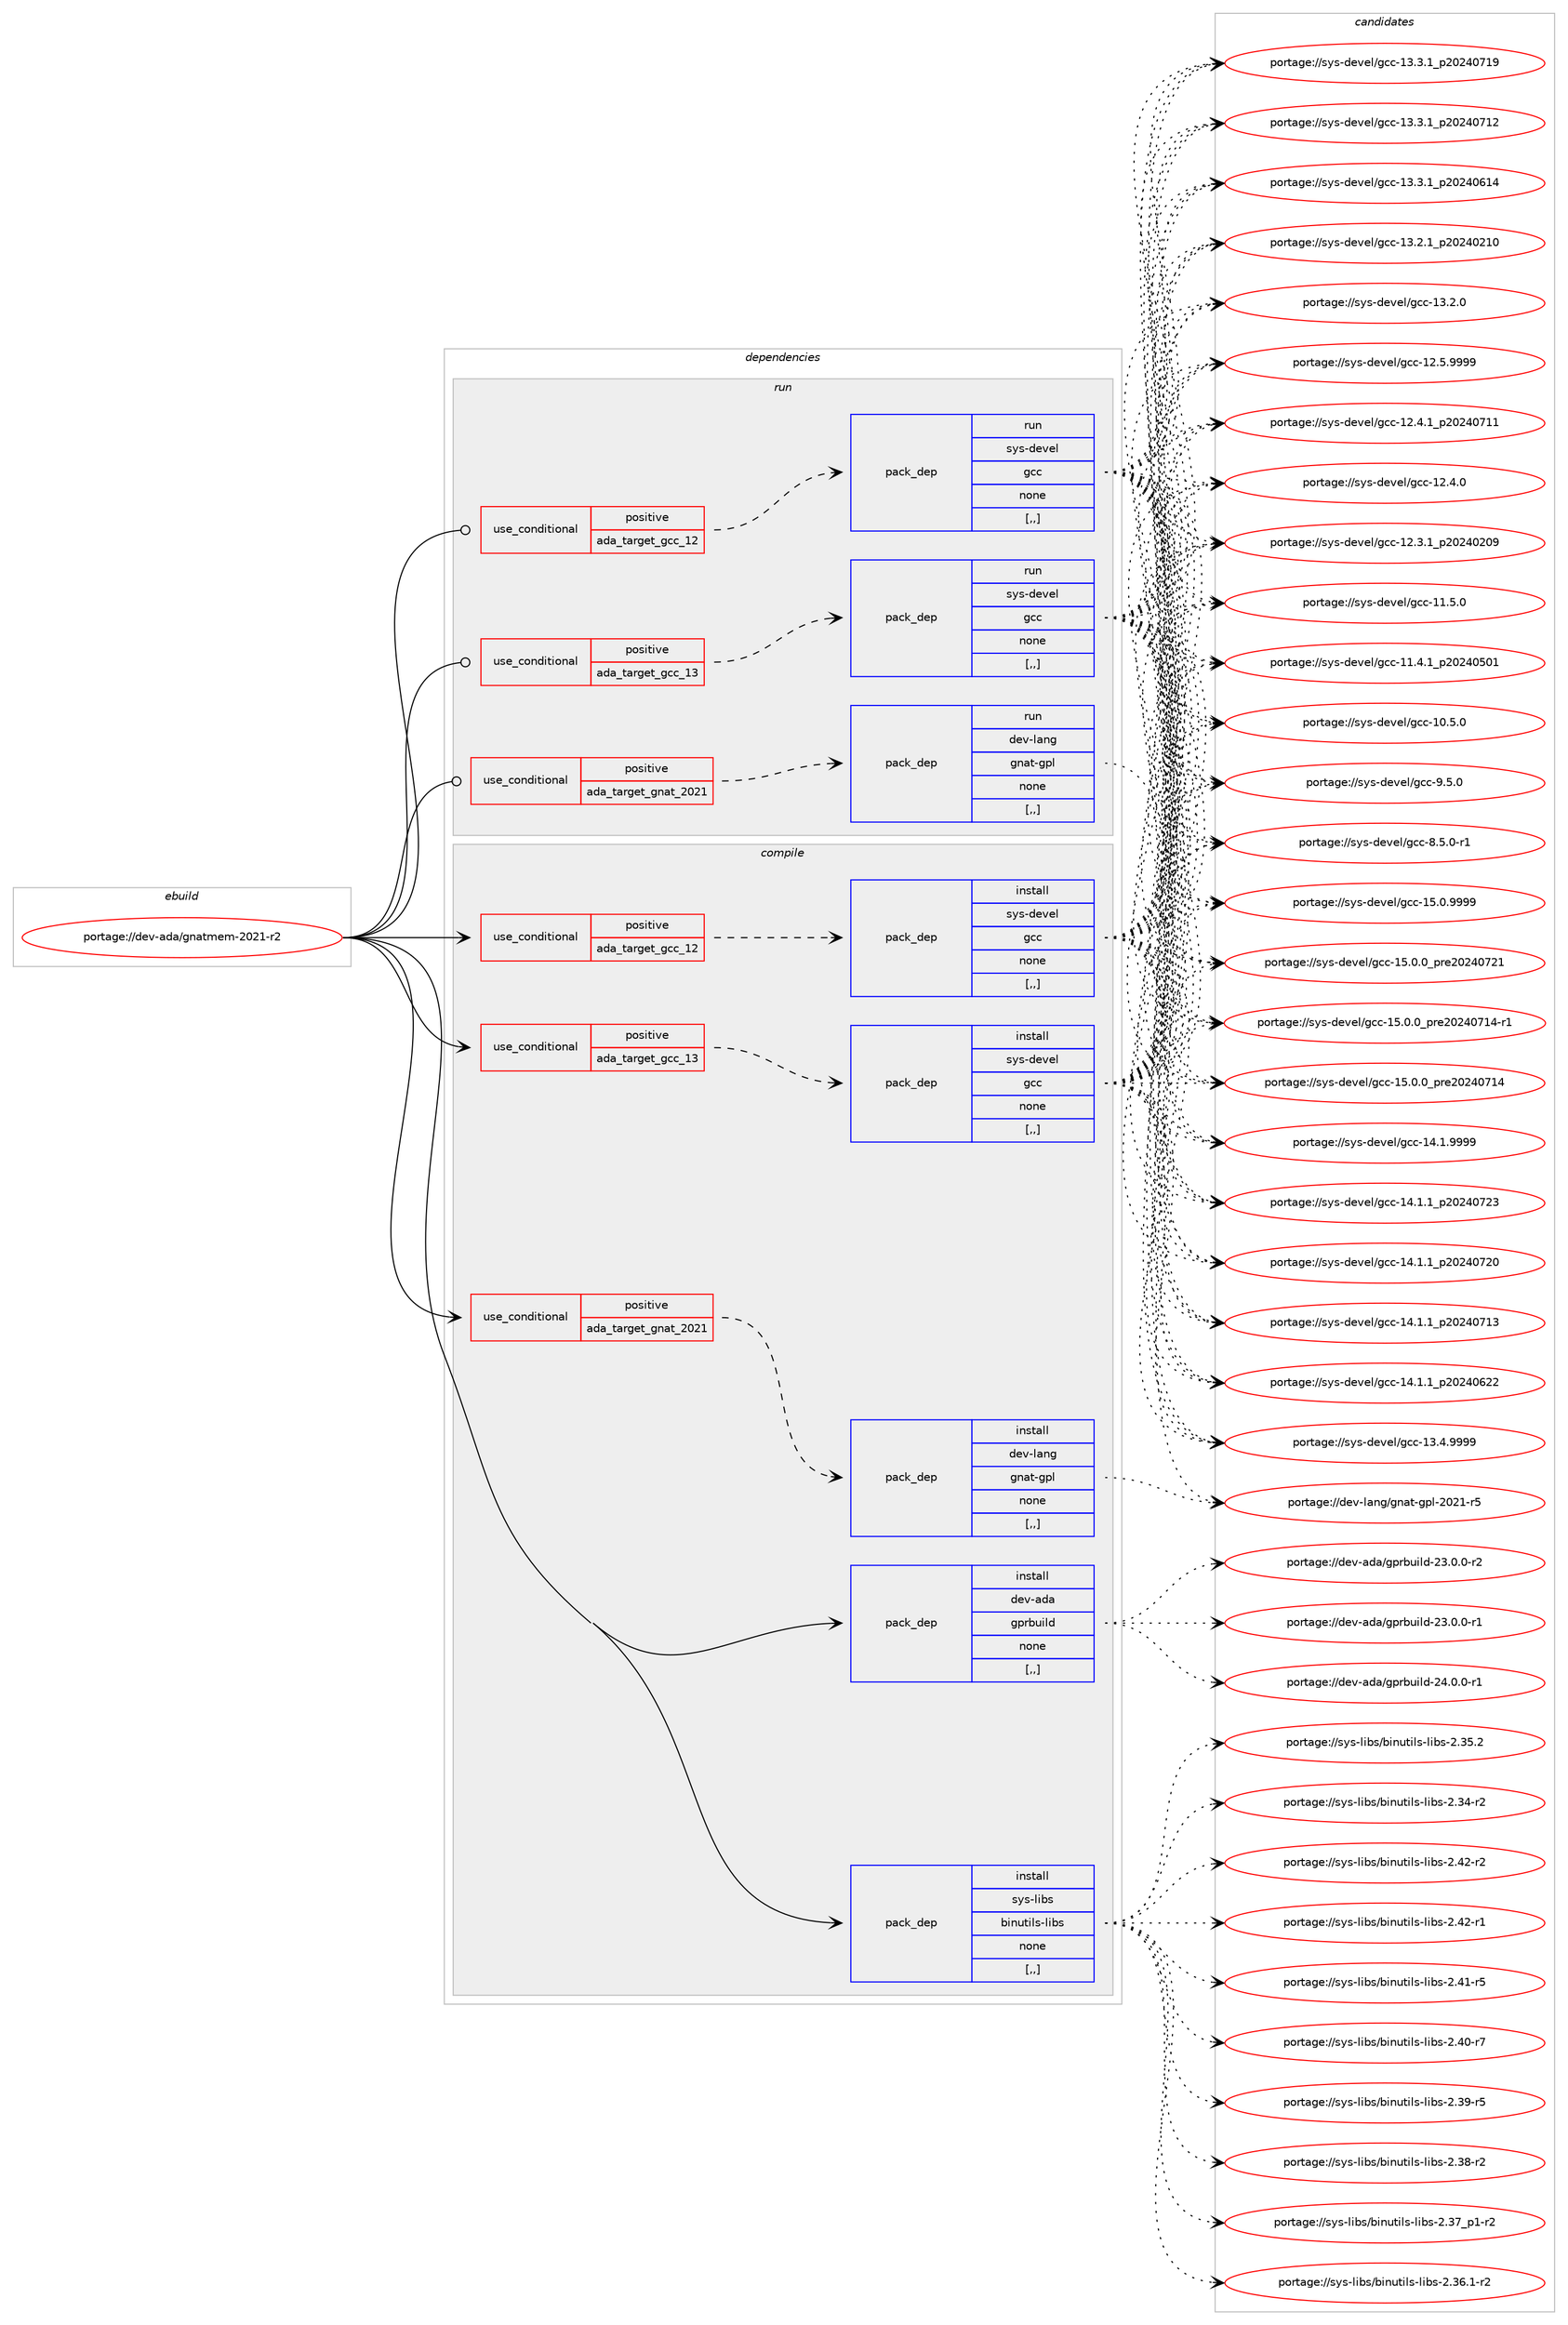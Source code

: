 digraph prolog {

# *************
# Graph options
# *************

newrank=true;
concentrate=true;
compound=true;
graph [rankdir=LR,fontname=Helvetica,fontsize=10,ranksep=1.5];#, ranksep=2.5, nodesep=0.2];
edge  [arrowhead=vee];
node  [fontname=Helvetica,fontsize=10];

# **********
# The ebuild
# **********

subgraph cluster_leftcol {
color=gray;
label=<<i>ebuild</i>>;
id [label="portage://dev-ada/gnatmem-2021-r2", color=red, width=4, href="../dev-ada/gnatmem-2021-r2.svg"];
}

# ****************
# The dependencies
# ****************

subgraph cluster_midcol {
color=gray;
label=<<i>dependencies</i>>;
subgraph cluster_compile {
fillcolor="#eeeeee";
style=filled;
label=<<i>compile</i>>;
subgraph cond16651 {
dependency64276 [label=<<TABLE BORDER="0" CELLBORDER="1" CELLSPACING="0" CELLPADDING="4"><TR><TD ROWSPAN="3" CELLPADDING="10">use_conditional</TD></TR><TR><TD>positive</TD></TR><TR><TD>ada_target_gcc_12</TD></TR></TABLE>>, shape=none, color=red];
subgraph pack46702 {
dependency64277 [label=<<TABLE BORDER="0" CELLBORDER="1" CELLSPACING="0" CELLPADDING="4" WIDTH="220"><TR><TD ROWSPAN="6" CELLPADDING="30">pack_dep</TD></TR><TR><TD WIDTH="110">install</TD></TR><TR><TD>sys-devel</TD></TR><TR><TD>gcc</TD></TR><TR><TD>none</TD></TR><TR><TD>[,,]</TD></TR></TABLE>>, shape=none, color=blue];
}
dependency64276:e -> dependency64277:w [weight=20,style="dashed",arrowhead="vee"];
}
id:e -> dependency64276:w [weight=20,style="solid",arrowhead="vee"];
subgraph cond16652 {
dependency64278 [label=<<TABLE BORDER="0" CELLBORDER="1" CELLSPACING="0" CELLPADDING="4"><TR><TD ROWSPAN="3" CELLPADDING="10">use_conditional</TD></TR><TR><TD>positive</TD></TR><TR><TD>ada_target_gcc_13</TD></TR></TABLE>>, shape=none, color=red];
subgraph pack46703 {
dependency64279 [label=<<TABLE BORDER="0" CELLBORDER="1" CELLSPACING="0" CELLPADDING="4" WIDTH="220"><TR><TD ROWSPAN="6" CELLPADDING="30">pack_dep</TD></TR><TR><TD WIDTH="110">install</TD></TR><TR><TD>sys-devel</TD></TR><TR><TD>gcc</TD></TR><TR><TD>none</TD></TR><TR><TD>[,,]</TD></TR></TABLE>>, shape=none, color=blue];
}
dependency64278:e -> dependency64279:w [weight=20,style="dashed",arrowhead="vee"];
}
id:e -> dependency64278:w [weight=20,style="solid",arrowhead="vee"];
subgraph cond16653 {
dependency64280 [label=<<TABLE BORDER="0" CELLBORDER="1" CELLSPACING="0" CELLPADDING="4"><TR><TD ROWSPAN="3" CELLPADDING="10">use_conditional</TD></TR><TR><TD>positive</TD></TR><TR><TD>ada_target_gnat_2021</TD></TR></TABLE>>, shape=none, color=red];
subgraph pack46704 {
dependency64281 [label=<<TABLE BORDER="0" CELLBORDER="1" CELLSPACING="0" CELLPADDING="4" WIDTH="220"><TR><TD ROWSPAN="6" CELLPADDING="30">pack_dep</TD></TR><TR><TD WIDTH="110">install</TD></TR><TR><TD>dev-lang</TD></TR><TR><TD>gnat-gpl</TD></TR><TR><TD>none</TD></TR><TR><TD>[,,]</TD></TR></TABLE>>, shape=none, color=blue];
}
dependency64280:e -> dependency64281:w [weight=20,style="dashed",arrowhead="vee"];
}
id:e -> dependency64280:w [weight=20,style="solid",arrowhead="vee"];
subgraph pack46705 {
dependency64282 [label=<<TABLE BORDER="0" CELLBORDER="1" CELLSPACING="0" CELLPADDING="4" WIDTH="220"><TR><TD ROWSPAN="6" CELLPADDING="30">pack_dep</TD></TR><TR><TD WIDTH="110">install</TD></TR><TR><TD>dev-ada</TD></TR><TR><TD>gprbuild</TD></TR><TR><TD>none</TD></TR><TR><TD>[,,]</TD></TR></TABLE>>, shape=none, color=blue];
}
id:e -> dependency64282:w [weight=20,style="solid",arrowhead="vee"];
subgraph pack46706 {
dependency64283 [label=<<TABLE BORDER="0" CELLBORDER="1" CELLSPACING="0" CELLPADDING="4" WIDTH="220"><TR><TD ROWSPAN="6" CELLPADDING="30">pack_dep</TD></TR><TR><TD WIDTH="110">install</TD></TR><TR><TD>sys-libs</TD></TR><TR><TD>binutils-libs</TD></TR><TR><TD>none</TD></TR><TR><TD>[,,]</TD></TR></TABLE>>, shape=none, color=blue];
}
id:e -> dependency64283:w [weight=20,style="solid",arrowhead="vee"];
}
subgraph cluster_compileandrun {
fillcolor="#eeeeee";
style=filled;
label=<<i>compile and run</i>>;
}
subgraph cluster_run {
fillcolor="#eeeeee";
style=filled;
label=<<i>run</i>>;
subgraph cond16654 {
dependency64284 [label=<<TABLE BORDER="0" CELLBORDER="1" CELLSPACING="0" CELLPADDING="4"><TR><TD ROWSPAN="3" CELLPADDING="10">use_conditional</TD></TR><TR><TD>positive</TD></TR><TR><TD>ada_target_gcc_12</TD></TR></TABLE>>, shape=none, color=red];
subgraph pack46707 {
dependency64285 [label=<<TABLE BORDER="0" CELLBORDER="1" CELLSPACING="0" CELLPADDING="4" WIDTH="220"><TR><TD ROWSPAN="6" CELLPADDING="30">pack_dep</TD></TR><TR><TD WIDTH="110">run</TD></TR><TR><TD>sys-devel</TD></TR><TR><TD>gcc</TD></TR><TR><TD>none</TD></TR><TR><TD>[,,]</TD></TR></TABLE>>, shape=none, color=blue];
}
dependency64284:e -> dependency64285:w [weight=20,style="dashed",arrowhead="vee"];
}
id:e -> dependency64284:w [weight=20,style="solid",arrowhead="odot"];
subgraph cond16655 {
dependency64286 [label=<<TABLE BORDER="0" CELLBORDER="1" CELLSPACING="0" CELLPADDING="4"><TR><TD ROWSPAN="3" CELLPADDING="10">use_conditional</TD></TR><TR><TD>positive</TD></TR><TR><TD>ada_target_gcc_13</TD></TR></TABLE>>, shape=none, color=red];
subgraph pack46708 {
dependency64287 [label=<<TABLE BORDER="0" CELLBORDER="1" CELLSPACING="0" CELLPADDING="4" WIDTH="220"><TR><TD ROWSPAN="6" CELLPADDING="30">pack_dep</TD></TR><TR><TD WIDTH="110">run</TD></TR><TR><TD>sys-devel</TD></TR><TR><TD>gcc</TD></TR><TR><TD>none</TD></TR><TR><TD>[,,]</TD></TR></TABLE>>, shape=none, color=blue];
}
dependency64286:e -> dependency64287:w [weight=20,style="dashed",arrowhead="vee"];
}
id:e -> dependency64286:w [weight=20,style="solid",arrowhead="odot"];
subgraph cond16656 {
dependency64288 [label=<<TABLE BORDER="0" CELLBORDER="1" CELLSPACING="0" CELLPADDING="4"><TR><TD ROWSPAN="3" CELLPADDING="10">use_conditional</TD></TR><TR><TD>positive</TD></TR><TR><TD>ada_target_gnat_2021</TD></TR></TABLE>>, shape=none, color=red];
subgraph pack46709 {
dependency64289 [label=<<TABLE BORDER="0" CELLBORDER="1" CELLSPACING="0" CELLPADDING="4" WIDTH="220"><TR><TD ROWSPAN="6" CELLPADDING="30">pack_dep</TD></TR><TR><TD WIDTH="110">run</TD></TR><TR><TD>dev-lang</TD></TR><TR><TD>gnat-gpl</TD></TR><TR><TD>none</TD></TR><TR><TD>[,,]</TD></TR></TABLE>>, shape=none, color=blue];
}
dependency64288:e -> dependency64289:w [weight=20,style="dashed",arrowhead="vee"];
}
id:e -> dependency64288:w [weight=20,style="solid",arrowhead="odot"];
}
}

# **************
# The candidates
# **************

subgraph cluster_choices {
rank=same;
color=gray;
label=<<i>candidates</i>>;

subgraph choice46702 {
color=black;
nodesep=1;
choice1151211154510010111810110847103999945495346484657575757 [label="portage://sys-devel/gcc-15.0.9999", color=red, width=4,href="../sys-devel/gcc-15.0.9999.svg"];
choice1151211154510010111810110847103999945495346484648951121141015048505248555049 [label="portage://sys-devel/gcc-15.0.0_pre20240721", color=red, width=4,href="../sys-devel/gcc-15.0.0_pre20240721.svg"];
choice11512111545100101118101108471039999454953464846489511211410150485052485549524511449 [label="portage://sys-devel/gcc-15.0.0_pre20240714-r1", color=red, width=4,href="../sys-devel/gcc-15.0.0_pre20240714-r1.svg"];
choice1151211154510010111810110847103999945495346484648951121141015048505248554952 [label="portage://sys-devel/gcc-15.0.0_pre20240714", color=red, width=4,href="../sys-devel/gcc-15.0.0_pre20240714.svg"];
choice1151211154510010111810110847103999945495246494657575757 [label="portage://sys-devel/gcc-14.1.9999", color=red, width=4,href="../sys-devel/gcc-14.1.9999.svg"];
choice1151211154510010111810110847103999945495246494649951125048505248555051 [label="portage://sys-devel/gcc-14.1.1_p20240723", color=red, width=4,href="../sys-devel/gcc-14.1.1_p20240723.svg"];
choice1151211154510010111810110847103999945495246494649951125048505248555048 [label="portage://sys-devel/gcc-14.1.1_p20240720", color=red, width=4,href="../sys-devel/gcc-14.1.1_p20240720.svg"];
choice1151211154510010111810110847103999945495246494649951125048505248554951 [label="portage://sys-devel/gcc-14.1.1_p20240713", color=red, width=4,href="../sys-devel/gcc-14.1.1_p20240713.svg"];
choice1151211154510010111810110847103999945495246494649951125048505248545050 [label="portage://sys-devel/gcc-14.1.1_p20240622", color=red, width=4,href="../sys-devel/gcc-14.1.1_p20240622.svg"];
choice1151211154510010111810110847103999945495146524657575757 [label="portage://sys-devel/gcc-13.4.9999", color=red, width=4,href="../sys-devel/gcc-13.4.9999.svg"];
choice1151211154510010111810110847103999945495146514649951125048505248554957 [label="portage://sys-devel/gcc-13.3.1_p20240719", color=red, width=4,href="../sys-devel/gcc-13.3.1_p20240719.svg"];
choice1151211154510010111810110847103999945495146514649951125048505248554950 [label="portage://sys-devel/gcc-13.3.1_p20240712", color=red, width=4,href="../sys-devel/gcc-13.3.1_p20240712.svg"];
choice1151211154510010111810110847103999945495146514649951125048505248544952 [label="portage://sys-devel/gcc-13.3.1_p20240614", color=red, width=4,href="../sys-devel/gcc-13.3.1_p20240614.svg"];
choice1151211154510010111810110847103999945495146504649951125048505248504948 [label="portage://sys-devel/gcc-13.2.1_p20240210", color=red, width=4,href="../sys-devel/gcc-13.2.1_p20240210.svg"];
choice1151211154510010111810110847103999945495146504648 [label="portage://sys-devel/gcc-13.2.0", color=red, width=4,href="../sys-devel/gcc-13.2.0.svg"];
choice1151211154510010111810110847103999945495046534657575757 [label="portage://sys-devel/gcc-12.5.9999", color=red, width=4,href="../sys-devel/gcc-12.5.9999.svg"];
choice1151211154510010111810110847103999945495046524649951125048505248554949 [label="portage://sys-devel/gcc-12.4.1_p20240711", color=red, width=4,href="../sys-devel/gcc-12.4.1_p20240711.svg"];
choice1151211154510010111810110847103999945495046524648 [label="portage://sys-devel/gcc-12.4.0", color=red, width=4,href="../sys-devel/gcc-12.4.0.svg"];
choice1151211154510010111810110847103999945495046514649951125048505248504857 [label="portage://sys-devel/gcc-12.3.1_p20240209", color=red, width=4,href="../sys-devel/gcc-12.3.1_p20240209.svg"];
choice1151211154510010111810110847103999945494946534648 [label="portage://sys-devel/gcc-11.5.0", color=red, width=4,href="../sys-devel/gcc-11.5.0.svg"];
choice1151211154510010111810110847103999945494946524649951125048505248534849 [label="portage://sys-devel/gcc-11.4.1_p20240501", color=red, width=4,href="../sys-devel/gcc-11.4.1_p20240501.svg"];
choice1151211154510010111810110847103999945494846534648 [label="portage://sys-devel/gcc-10.5.0", color=red, width=4,href="../sys-devel/gcc-10.5.0.svg"];
choice11512111545100101118101108471039999455746534648 [label="portage://sys-devel/gcc-9.5.0", color=red, width=4,href="../sys-devel/gcc-9.5.0.svg"];
choice115121115451001011181011084710399994556465346484511449 [label="portage://sys-devel/gcc-8.5.0-r1", color=red, width=4,href="../sys-devel/gcc-8.5.0-r1.svg"];
dependency64277:e -> choice1151211154510010111810110847103999945495346484657575757:w [style=dotted,weight="100"];
dependency64277:e -> choice1151211154510010111810110847103999945495346484648951121141015048505248555049:w [style=dotted,weight="100"];
dependency64277:e -> choice11512111545100101118101108471039999454953464846489511211410150485052485549524511449:w [style=dotted,weight="100"];
dependency64277:e -> choice1151211154510010111810110847103999945495346484648951121141015048505248554952:w [style=dotted,weight="100"];
dependency64277:e -> choice1151211154510010111810110847103999945495246494657575757:w [style=dotted,weight="100"];
dependency64277:e -> choice1151211154510010111810110847103999945495246494649951125048505248555051:w [style=dotted,weight="100"];
dependency64277:e -> choice1151211154510010111810110847103999945495246494649951125048505248555048:w [style=dotted,weight="100"];
dependency64277:e -> choice1151211154510010111810110847103999945495246494649951125048505248554951:w [style=dotted,weight="100"];
dependency64277:e -> choice1151211154510010111810110847103999945495246494649951125048505248545050:w [style=dotted,weight="100"];
dependency64277:e -> choice1151211154510010111810110847103999945495146524657575757:w [style=dotted,weight="100"];
dependency64277:e -> choice1151211154510010111810110847103999945495146514649951125048505248554957:w [style=dotted,weight="100"];
dependency64277:e -> choice1151211154510010111810110847103999945495146514649951125048505248554950:w [style=dotted,weight="100"];
dependency64277:e -> choice1151211154510010111810110847103999945495146514649951125048505248544952:w [style=dotted,weight="100"];
dependency64277:e -> choice1151211154510010111810110847103999945495146504649951125048505248504948:w [style=dotted,weight="100"];
dependency64277:e -> choice1151211154510010111810110847103999945495146504648:w [style=dotted,weight="100"];
dependency64277:e -> choice1151211154510010111810110847103999945495046534657575757:w [style=dotted,weight="100"];
dependency64277:e -> choice1151211154510010111810110847103999945495046524649951125048505248554949:w [style=dotted,weight="100"];
dependency64277:e -> choice1151211154510010111810110847103999945495046524648:w [style=dotted,weight="100"];
dependency64277:e -> choice1151211154510010111810110847103999945495046514649951125048505248504857:w [style=dotted,weight="100"];
dependency64277:e -> choice1151211154510010111810110847103999945494946534648:w [style=dotted,weight="100"];
dependency64277:e -> choice1151211154510010111810110847103999945494946524649951125048505248534849:w [style=dotted,weight="100"];
dependency64277:e -> choice1151211154510010111810110847103999945494846534648:w [style=dotted,weight="100"];
dependency64277:e -> choice11512111545100101118101108471039999455746534648:w [style=dotted,weight="100"];
dependency64277:e -> choice115121115451001011181011084710399994556465346484511449:w [style=dotted,weight="100"];
}
subgraph choice46703 {
color=black;
nodesep=1;
choice1151211154510010111810110847103999945495346484657575757 [label="portage://sys-devel/gcc-15.0.9999", color=red, width=4,href="../sys-devel/gcc-15.0.9999.svg"];
choice1151211154510010111810110847103999945495346484648951121141015048505248555049 [label="portage://sys-devel/gcc-15.0.0_pre20240721", color=red, width=4,href="../sys-devel/gcc-15.0.0_pre20240721.svg"];
choice11512111545100101118101108471039999454953464846489511211410150485052485549524511449 [label="portage://sys-devel/gcc-15.0.0_pre20240714-r1", color=red, width=4,href="../sys-devel/gcc-15.0.0_pre20240714-r1.svg"];
choice1151211154510010111810110847103999945495346484648951121141015048505248554952 [label="portage://sys-devel/gcc-15.0.0_pre20240714", color=red, width=4,href="../sys-devel/gcc-15.0.0_pre20240714.svg"];
choice1151211154510010111810110847103999945495246494657575757 [label="portage://sys-devel/gcc-14.1.9999", color=red, width=4,href="../sys-devel/gcc-14.1.9999.svg"];
choice1151211154510010111810110847103999945495246494649951125048505248555051 [label="portage://sys-devel/gcc-14.1.1_p20240723", color=red, width=4,href="../sys-devel/gcc-14.1.1_p20240723.svg"];
choice1151211154510010111810110847103999945495246494649951125048505248555048 [label="portage://sys-devel/gcc-14.1.1_p20240720", color=red, width=4,href="../sys-devel/gcc-14.1.1_p20240720.svg"];
choice1151211154510010111810110847103999945495246494649951125048505248554951 [label="portage://sys-devel/gcc-14.1.1_p20240713", color=red, width=4,href="../sys-devel/gcc-14.1.1_p20240713.svg"];
choice1151211154510010111810110847103999945495246494649951125048505248545050 [label="portage://sys-devel/gcc-14.1.1_p20240622", color=red, width=4,href="../sys-devel/gcc-14.1.1_p20240622.svg"];
choice1151211154510010111810110847103999945495146524657575757 [label="portage://sys-devel/gcc-13.4.9999", color=red, width=4,href="../sys-devel/gcc-13.4.9999.svg"];
choice1151211154510010111810110847103999945495146514649951125048505248554957 [label="portage://sys-devel/gcc-13.3.1_p20240719", color=red, width=4,href="../sys-devel/gcc-13.3.1_p20240719.svg"];
choice1151211154510010111810110847103999945495146514649951125048505248554950 [label="portage://sys-devel/gcc-13.3.1_p20240712", color=red, width=4,href="../sys-devel/gcc-13.3.1_p20240712.svg"];
choice1151211154510010111810110847103999945495146514649951125048505248544952 [label="portage://sys-devel/gcc-13.3.1_p20240614", color=red, width=4,href="../sys-devel/gcc-13.3.1_p20240614.svg"];
choice1151211154510010111810110847103999945495146504649951125048505248504948 [label="portage://sys-devel/gcc-13.2.1_p20240210", color=red, width=4,href="../sys-devel/gcc-13.2.1_p20240210.svg"];
choice1151211154510010111810110847103999945495146504648 [label="portage://sys-devel/gcc-13.2.0", color=red, width=4,href="../sys-devel/gcc-13.2.0.svg"];
choice1151211154510010111810110847103999945495046534657575757 [label="portage://sys-devel/gcc-12.5.9999", color=red, width=4,href="../sys-devel/gcc-12.5.9999.svg"];
choice1151211154510010111810110847103999945495046524649951125048505248554949 [label="portage://sys-devel/gcc-12.4.1_p20240711", color=red, width=4,href="../sys-devel/gcc-12.4.1_p20240711.svg"];
choice1151211154510010111810110847103999945495046524648 [label="portage://sys-devel/gcc-12.4.0", color=red, width=4,href="../sys-devel/gcc-12.4.0.svg"];
choice1151211154510010111810110847103999945495046514649951125048505248504857 [label="portage://sys-devel/gcc-12.3.1_p20240209", color=red, width=4,href="../sys-devel/gcc-12.3.1_p20240209.svg"];
choice1151211154510010111810110847103999945494946534648 [label="portage://sys-devel/gcc-11.5.0", color=red, width=4,href="../sys-devel/gcc-11.5.0.svg"];
choice1151211154510010111810110847103999945494946524649951125048505248534849 [label="portage://sys-devel/gcc-11.4.1_p20240501", color=red, width=4,href="../sys-devel/gcc-11.4.1_p20240501.svg"];
choice1151211154510010111810110847103999945494846534648 [label="portage://sys-devel/gcc-10.5.0", color=red, width=4,href="../sys-devel/gcc-10.5.0.svg"];
choice11512111545100101118101108471039999455746534648 [label="portage://sys-devel/gcc-9.5.0", color=red, width=4,href="../sys-devel/gcc-9.5.0.svg"];
choice115121115451001011181011084710399994556465346484511449 [label="portage://sys-devel/gcc-8.5.0-r1", color=red, width=4,href="../sys-devel/gcc-8.5.0-r1.svg"];
dependency64279:e -> choice1151211154510010111810110847103999945495346484657575757:w [style=dotted,weight="100"];
dependency64279:e -> choice1151211154510010111810110847103999945495346484648951121141015048505248555049:w [style=dotted,weight="100"];
dependency64279:e -> choice11512111545100101118101108471039999454953464846489511211410150485052485549524511449:w [style=dotted,weight="100"];
dependency64279:e -> choice1151211154510010111810110847103999945495346484648951121141015048505248554952:w [style=dotted,weight="100"];
dependency64279:e -> choice1151211154510010111810110847103999945495246494657575757:w [style=dotted,weight="100"];
dependency64279:e -> choice1151211154510010111810110847103999945495246494649951125048505248555051:w [style=dotted,weight="100"];
dependency64279:e -> choice1151211154510010111810110847103999945495246494649951125048505248555048:w [style=dotted,weight="100"];
dependency64279:e -> choice1151211154510010111810110847103999945495246494649951125048505248554951:w [style=dotted,weight="100"];
dependency64279:e -> choice1151211154510010111810110847103999945495246494649951125048505248545050:w [style=dotted,weight="100"];
dependency64279:e -> choice1151211154510010111810110847103999945495146524657575757:w [style=dotted,weight="100"];
dependency64279:e -> choice1151211154510010111810110847103999945495146514649951125048505248554957:w [style=dotted,weight="100"];
dependency64279:e -> choice1151211154510010111810110847103999945495146514649951125048505248554950:w [style=dotted,weight="100"];
dependency64279:e -> choice1151211154510010111810110847103999945495146514649951125048505248544952:w [style=dotted,weight="100"];
dependency64279:e -> choice1151211154510010111810110847103999945495146504649951125048505248504948:w [style=dotted,weight="100"];
dependency64279:e -> choice1151211154510010111810110847103999945495146504648:w [style=dotted,weight="100"];
dependency64279:e -> choice1151211154510010111810110847103999945495046534657575757:w [style=dotted,weight="100"];
dependency64279:e -> choice1151211154510010111810110847103999945495046524649951125048505248554949:w [style=dotted,weight="100"];
dependency64279:e -> choice1151211154510010111810110847103999945495046524648:w [style=dotted,weight="100"];
dependency64279:e -> choice1151211154510010111810110847103999945495046514649951125048505248504857:w [style=dotted,weight="100"];
dependency64279:e -> choice1151211154510010111810110847103999945494946534648:w [style=dotted,weight="100"];
dependency64279:e -> choice1151211154510010111810110847103999945494946524649951125048505248534849:w [style=dotted,weight="100"];
dependency64279:e -> choice1151211154510010111810110847103999945494846534648:w [style=dotted,weight="100"];
dependency64279:e -> choice11512111545100101118101108471039999455746534648:w [style=dotted,weight="100"];
dependency64279:e -> choice115121115451001011181011084710399994556465346484511449:w [style=dotted,weight="100"];
}
subgraph choice46704 {
color=black;
nodesep=1;
choice100101118451089711010347103110971164510311210845504850494511453 [label="portage://dev-lang/gnat-gpl-2021-r5", color=red, width=4,href="../dev-lang/gnat-gpl-2021-r5.svg"];
dependency64281:e -> choice100101118451089711010347103110971164510311210845504850494511453:w [style=dotted,weight="100"];
}
subgraph choice46705 {
color=black;
nodesep=1;
choice1001011184597100974710311211498117105108100455052464846484511449 [label="portage://dev-ada/gprbuild-24.0.0-r1", color=red, width=4,href="../dev-ada/gprbuild-24.0.0-r1.svg"];
choice1001011184597100974710311211498117105108100455051464846484511450 [label="portage://dev-ada/gprbuild-23.0.0-r2", color=red, width=4,href="../dev-ada/gprbuild-23.0.0-r2.svg"];
choice1001011184597100974710311211498117105108100455051464846484511449 [label="portage://dev-ada/gprbuild-23.0.0-r1", color=red, width=4,href="../dev-ada/gprbuild-23.0.0-r1.svg"];
dependency64282:e -> choice1001011184597100974710311211498117105108100455052464846484511449:w [style=dotted,weight="100"];
dependency64282:e -> choice1001011184597100974710311211498117105108100455051464846484511450:w [style=dotted,weight="100"];
dependency64282:e -> choice1001011184597100974710311211498117105108100455051464846484511449:w [style=dotted,weight="100"];
}
subgraph choice46706 {
color=black;
nodesep=1;
choice11512111545108105981154798105110117116105108115451081059811545504652504511450 [label="portage://sys-libs/binutils-libs-2.42-r2", color=red, width=4,href="../sys-libs/binutils-libs-2.42-r2.svg"];
choice11512111545108105981154798105110117116105108115451081059811545504652504511449 [label="portage://sys-libs/binutils-libs-2.42-r1", color=red, width=4,href="../sys-libs/binutils-libs-2.42-r1.svg"];
choice11512111545108105981154798105110117116105108115451081059811545504652494511453 [label="portage://sys-libs/binutils-libs-2.41-r5", color=red, width=4,href="../sys-libs/binutils-libs-2.41-r5.svg"];
choice11512111545108105981154798105110117116105108115451081059811545504652484511455 [label="portage://sys-libs/binutils-libs-2.40-r7", color=red, width=4,href="../sys-libs/binutils-libs-2.40-r7.svg"];
choice11512111545108105981154798105110117116105108115451081059811545504651574511453 [label="portage://sys-libs/binutils-libs-2.39-r5", color=red, width=4,href="../sys-libs/binutils-libs-2.39-r5.svg"];
choice11512111545108105981154798105110117116105108115451081059811545504651564511450 [label="portage://sys-libs/binutils-libs-2.38-r2", color=red, width=4,href="../sys-libs/binutils-libs-2.38-r2.svg"];
choice115121115451081059811547981051101171161051081154510810598115455046515595112494511450 [label="portage://sys-libs/binutils-libs-2.37_p1-r2", color=red, width=4,href="../sys-libs/binutils-libs-2.37_p1-r2.svg"];
choice115121115451081059811547981051101171161051081154510810598115455046515446494511450 [label="portage://sys-libs/binutils-libs-2.36.1-r2", color=red, width=4,href="../sys-libs/binutils-libs-2.36.1-r2.svg"];
choice11512111545108105981154798105110117116105108115451081059811545504651534650 [label="portage://sys-libs/binutils-libs-2.35.2", color=red, width=4,href="../sys-libs/binutils-libs-2.35.2.svg"];
choice11512111545108105981154798105110117116105108115451081059811545504651524511450 [label="portage://sys-libs/binutils-libs-2.34-r2", color=red, width=4,href="../sys-libs/binutils-libs-2.34-r2.svg"];
dependency64283:e -> choice11512111545108105981154798105110117116105108115451081059811545504652504511450:w [style=dotted,weight="100"];
dependency64283:e -> choice11512111545108105981154798105110117116105108115451081059811545504652504511449:w [style=dotted,weight="100"];
dependency64283:e -> choice11512111545108105981154798105110117116105108115451081059811545504652494511453:w [style=dotted,weight="100"];
dependency64283:e -> choice11512111545108105981154798105110117116105108115451081059811545504652484511455:w [style=dotted,weight="100"];
dependency64283:e -> choice11512111545108105981154798105110117116105108115451081059811545504651574511453:w [style=dotted,weight="100"];
dependency64283:e -> choice11512111545108105981154798105110117116105108115451081059811545504651564511450:w [style=dotted,weight="100"];
dependency64283:e -> choice115121115451081059811547981051101171161051081154510810598115455046515595112494511450:w [style=dotted,weight="100"];
dependency64283:e -> choice115121115451081059811547981051101171161051081154510810598115455046515446494511450:w [style=dotted,weight="100"];
dependency64283:e -> choice11512111545108105981154798105110117116105108115451081059811545504651534650:w [style=dotted,weight="100"];
dependency64283:e -> choice11512111545108105981154798105110117116105108115451081059811545504651524511450:w [style=dotted,weight="100"];
}
subgraph choice46707 {
color=black;
nodesep=1;
choice1151211154510010111810110847103999945495346484657575757 [label="portage://sys-devel/gcc-15.0.9999", color=red, width=4,href="../sys-devel/gcc-15.0.9999.svg"];
choice1151211154510010111810110847103999945495346484648951121141015048505248555049 [label="portage://sys-devel/gcc-15.0.0_pre20240721", color=red, width=4,href="../sys-devel/gcc-15.0.0_pre20240721.svg"];
choice11512111545100101118101108471039999454953464846489511211410150485052485549524511449 [label="portage://sys-devel/gcc-15.0.0_pre20240714-r1", color=red, width=4,href="../sys-devel/gcc-15.0.0_pre20240714-r1.svg"];
choice1151211154510010111810110847103999945495346484648951121141015048505248554952 [label="portage://sys-devel/gcc-15.0.0_pre20240714", color=red, width=4,href="../sys-devel/gcc-15.0.0_pre20240714.svg"];
choice1151211154510010111810110847103999945495246494657575757 [label="portage://sys-devel/gcc-14.1.9999", color=red, width=4,href="../sys-devel/gcc-14.1.9999.svg"];
choice1151211154510010111810110847103999945495246494649951125048505248555051 [label="portage://sys-devel/gcc-14.1.1_p20240723", color=red, width=4,href="../sys-devel/gcc-14.1.1_p20240723.svg"];
choice1151211154510010111810110847103999945495246494649951125048505248555048 [label="portage://sys-devel/gcc-14.1.1_p20240720", color=red, width=4,href="../sys-devel/gcc-14.1.1_p20240720.svg"];
choice1151211154510010111810110847103999945495246494649951125048505248554951 [label="portage://sys-devel/gcc-14.1.1_p20240713", color=red, width=4,href="../sys-devel/gcc-14.1.1_p20240713.svg"];
choice1151211154510010111810110847103999945495246494649951125048505248545050 [label="portage://sys-devel/gcc-14.1.1_p20240622", color=red, width=4,href="../sys-devel/gcc-14.1.1_p20240622.svg"];
choice1151211154510010111810110847103999945495146524657575757 [label="portage://sys-devel/gcc-13.4.9999", color=red, width=4,href="../sys-devel/gcc-13.4.9999.svg"];
choice1151211154510010111810110847103999945495146514649951125048505248554957 [label="portage://sys-devel/gcc-13.3.1_p20240719", color=red, width=4,href="../sys-devel/gcc-13.3.1_p20240719.svg"];
choice1151211154510010111810110847103999945495146514649951125048505248554950 [label="portage://sys-devel/gcc-13.3.1_p20240712", color=red, width=4,href="../sys-devel/gcc-13.3.1_p20240712.svg"];
choice1151211154510010111810110847103999945495146514649951125048505248544952 [label="portage://sys-devel/gcc-13.3.1_p20240614", color=red, width=4,href="../sys-devel/gcc-13.3.1_p20240614.svg"];
choice1151211154510010111810110847103999945495146504649951125048505248504948 [label="portage://sys-devel/gcc-13.2.1_p20240210", color=red, width=4,href="../sys-devel/gcc-13.2.1_p20240210.svg"];
choice1151211154510010111810110847103999945495146504648 [label="portage://sys-devel/gcc-13.2.0", color=red, width=4,href="../sys-devel/gcc-13.2.0.svg"];
choice1151211154510010111810110847103999945495046534657575757 [label="portage://sys-devel/gcc-12.5.9999", color=red, width=4,href="../sys-devel/gcc-12.5.9999.svg"];
choice1151211154510010111810110847103999945495046524649951125048505248554949 [label="portage://sys-devel/gcc-12.4.1_p20240711", color=red, width=4,href="../sys-devel/gcc-12.4.1_p20240711.svg"];
choice1151211154510010111810110847103999945495046524648 [label="portage://sys-devel/gcc-12.4.0", color=red, width=4,href="../sys-devel/gcc-12.4.0.svg"];
choice1151211154510010111810110847103999945495046514649951125048505248504857 [label="portage://sys-devel/gcc-12.3.1_p20240209", color=red, width=4,href="../sys-devel/gcc-12.3.1_p20240209.svg"];
choice1151211154510010111810110847103999945494946534648 [label="portage://sys-devel/gcc-11.5.0", color=red, width=4,href="../sys-devel/gcc-11.5.0.svg"];
choice1151211154510010111810110847103999945494946524649951125048505248534849 [label="portage://sys-devel/gcc-11.4.1_p20240501", color=red, width=4,href="../sys-devel/gcc-11.4.1_p20240501.svg"];
choice1151211154510010111810110847103999945494846534648 [label="portage://sys-devel/gcc-10.5.0", color=red, width=4,href="../sys-devel/gcc-10.5.0.svg"];
choice11512111545100101118101108471039999455746534648 [label="portage://sys-devel/gcc-9.5.0", color=red, width=4,href="../sys-devel/gcc-9.5.0.svg"];
choice115121115451001011181011084710399994556465346484511449 [label="portage://sys-devel/gcc-8.5.0-r1", color=red, width=4,href="../sys-devel/gcc-8.5.0-r1.svg"];
dependency64285:e -> choice1151211154510010111810110847103999945495346484657575757:w [style=dotted,weight="100"];
dependency64285:e -> choice1151211154510010111810110847103999945495346484648951121141015048505248555049:w [style=dotted,weight="100"];
dependency64285:e -> choice11512111545100101118101108471039999454953464846489511211410150485052485549524511449:w [style=dotted,weight="100"];
dependency64285:e -> choice1151211154510010111810110847103999945495346484648951121141015048505248554952:w [style=dotted,weight="100"];
dependency64285:e -> choice1151211154510010111810110847103999945495246494657575757:w [style=dotted,weight="100"];
dependency64285:e -> choice1151211154510010111810110847103999945495246494649951125048505248555051:w [style=dotted,weight="100"];
dependency64285:e -> choice1151211154510010111810110847103999945495246494649951125048505248555048:w [style=dotted,weight="100"];
dependency64285:e -> choice1151211154510010111810110847103999945495246494649951125048505248554951:w [style=dotted,weight="100"];
dependency64285:e -> choice1151211154510010111810110847103999945495246494649951125048505248545050:w [style=dotted,weight="100"];
dependency64285:e -> choice1151211154510010111810110847103999945495146524657575757:w [style=dotted,weight="100"];
dependency64285:e -> choice1151211154510010111810110847103999945495146514649951125048505248554957:w [style=dotted,weight="100"];
dependency64285:e -> choice1151211154510010111810110847103999945495146514649951125048505248554950:w [style=dotted,weight="100"];
dependency64285:e -> choice1151211154510010111810110847103999945495146514649951125048505248544952:w [style=dotted,weight="100"];
dependency64285:e -> choice1151211154510010111810110847103999945495146504649951125048505248504948:w [style=dotted,weight="100"];
dependency64285:e -> choice1151211154510010111810110847103999945495146504648:w [style=dotted,weight="100"];
dependency64285:e -> choice1151211154510010111810110847103999945495046534657575757:w [style=dotted,weight="100"];
dependency64285:e -> choice1151211154510010111810110847103999945495046524649951125048505248554949:w [style=dotted,weight="100"];
dependency64285:e -> choice1151211154510010111810110847103999945495046524648:w [style=dotted,weight="100"];
dependency64285:e -> choice1151211154510010111810110847103999945495046514649951125048505248504857:w [style=dotted,weight="100"];
dependency64285:e -> choice1151211154510010111810110847103999945494946534648:w [style=dotted,weight="100"];
dependency64285:e -> choice1151211154510010111810110847103999945494946524649951125048505248534849:w [style=dotted,weight="100"];
dependency64285:e -> choice1151211154510010111810110847103999945494846534648:w [style=dotted,weight="100"];
dependency64285:e -> choice11512111545100101118101108471039999455746534648:w [style=dotted,weight="100"];
dependency64285:e -> choice115121115451001011181011084710399994556465346484511449:w [style=dotted,weight="100"];
}
subgraph choice46708 {
color=black;
nodesep=1;
choice1151211154510010111810110847103999945495346484657575757 [label="portage://sys-devel/gcc-15.0.9999", color=red, width=4,href="../sys-devel/gcc-15.0.9999.svg"];
choice1151211154510010111810110847103999945495346484648951121141015048505248555049 [label="portage://sys-devel/gcc-15.0.0_pre20240721", color=red, width=4,href="../sys-devel/gcc-15.0.0_pre20240721.svg"];
choice11512111545100101118101108471039999454953464846489511211410150485052485549524511449 [label="portage://sys-devel/gcc-15.0.0_pre20240714-r1", color=red, width=4,href="../sys-devel/gcc-15.0.0_pre20240714-r1.svg"];
choice1151211154510010111810110847103999945495346484648951121141015048505248554952 [label="portage://sys-devel/gcc-15.0.0_pre20240714", color=red, width=4,href="../sys-devel/gcc-15.0.0_pre20240714.svg"];
choice1151211154510010111810110847103999945495246494657575757 [label="portage://sys-devel/gcc-14.1.9999", color=red, width=4,href="../sys-devel/gcc-14.1.9999.svg"];
choice1151211154510010111810110847103999945495246494649951125048505248555051 [label="portage://sys-devel/gcc-14.1.1_p20240723", color=red, width=4,href="../sys-devel/gcc-14.1.1_p20240723.svg"];
choice1151211154510010111810110847103999945495246494649951125048505248555048 [label="portage://sys-devel/gcc-14.1.1_p20240720", color=red, width=4,href="../sys-devel/gcc-14.1.1_p20240720.svg"];
choice1151211154510010111810110847103999945495246494649951125048505248554951 [label="portage://sys-devel/gcc-14.1.1_p20240713", color=red, width=4,href="../sys-devel/gcc-14.1.1_p20240713.svg"];
choice1151211154510010111810110847103999945495246494649951125048505248545050 [label="portage://sys-devel/gcc-14.1.1_p20240622", color=red, width=4,href="../sys-devel/gcc-14.1.1_p20240622.svg"];
choice1151211154510010111810110847103999945495146524657575757 [label="portage://sys-devel/gcc-13.4.9999", color=red, width=4,href="../sys-devel/gcc-13.4.9999.svg"];
choice1151211154510010111810110847103999945495146514649951125048505248554957 [label="portage://sys-devel/gcc-13.3.1_p20240719", color=red, width=4,href="../sys-devel/gcc-13.3.1_p20240719.svg"];
choice1151211154510010111810110847103999945495146514649951125048505248554950 [label="portage://sys-devel/gcc-13.3.1_p20240712", color=red, width=4,href="../sys-devel/gcc-13.3.1_p20240712.svg"];
choice1151211154510010111810110847103999945495146514649951125048505248544952 [label="portage://sys-devel/gcc-13.3.1_p20240614", color=red, width=4,href="../sys-devel/gcc-13.3.1_p20240614.svg"];
choice1151211154510010111810110847103999945495146504649951125048505248504948 [label="portage://sys-devel/gcc-13.2.1_p20240210", color=red, width=4,href="../sys-devel/gcc-13.2.1_p20240210.svg"];
choice1151211154510010111810110847103999945495146504648 [label="portage://sys-devel/gcc-13.2.0", color=red, width=4,href="../sys-devel/gcc-13.2.0.svg"];
choice1151211154510010111810110847103999945495046534657575757 [label="portage://sys-devel/gcc-12.5.9999", color=red, width=4,href="../sys-devel/gcc-12.5.9999.svg"];
choice1151211154510010111810110847103999945495046524649951125048505248554949 [label="portage://sys-devel/gcc-12.4.1_p20240711", color=red, width=4,href="../sys-devel/gcc-12.4.1_p20240711.svg"];
choice1151211154510010111810110847103999945495046524648 [label="portage://sys-devel/gcc-12.4.0", color=red, width=4,href="../sys-devel/gcc-12.4.0.svg"];
choice1151211154510010111810110847103999945495046514649951125048505248504857 [label="portage://sys-devel/gcc-12.3.1_p20240209", color=red, width=4,href="../sys-devel/gcc-12.3.1_p20240209.svg"];
choice1151211154510010111810110847103999945494946534648 [label="portage://sys-devel/gcc-11.5.0", color=red, width=4,href="../sys-devel/gcc-11.5.0.svg"];
choice1151211154510010111810110847103999945494946524649951125048505248534849 [label="portage://sys-devel/gcc-11.4.1_p20240501", color=red, width=4,href="../sys-devel/gcc-11.4.1_p20240501.svg"];
choice1151211154510010111810110847103999945494846534648 [label="portage://sys-devel/gcc-10.5.0", color=red, width=4,href="../sys-devel/gcc-10.5.0.svg"];
choice11512111545100101118101108471039999455746534648 [label="portage://sys-devel/gcc-9.5.0", color=red, width=4,href="../sys-devel/gcc-9.5.0.svg"];
choice115121115451001011181011084710399994556465346484511449 [label="portage://sys-devel/gcc-8.5.0-r1", color=red, width=4,href="../sys-devel/gcc-8.5.0-r1.svg"];
dependency64287:e -> choice1151211154510010111810110847103999945495346484657575757:w [style=dotted,weight="100"];
dependency64287:e -> choice1151211154510010111810110847103999945495346484648951121141015048505248555049:w [style=dotted,weight="100"];
dependency64287:e -> choice11512111545100101118101108471039999454953464846489511211410150485052485549524511449:w [style=dotted,weight="100"];
dependency64287:e -> choice1151211154510010111810110847103999945495346484648951121141015048505248554952:w [style=dotted,weight="100"];
dependency64287:e -> choice1151211154510010111810110847103999945495246494657575757:w [style=dotted,weight="100"];
dependency64287:e -> choice1151211154510010111810110847103999945495246494649951125048505248555051:w [style=dotted,weight="100"];
dependency64287:e -> choice1151211154510010111810110847103999945495246494649951125048505248555048:w [style=dotted,weight="100"];
dependency64287:e -> choice1151211154510010111810110847103999945495246494649951125048505248554951:w [style=dotted,weight="100"];
dependency64287:e -> choice1151211154510010111810110847103999945495246494649951125048505248545050:w [style=dotted,weight="100"];
dependency64287:e -> choice1151211154510010111810110847103999945495146524657575757:w [style=dotted,weight="100"];
dependency64287:e -> choice1151211154510010111810110847103999945495146514649951125048505248554957:w [style=dotted,weight="100"];
dependency64287:e -> choice1151211154510010111810110847103999945495146514649951125048505248554950:w [style=dotted,weight="100"];
dependency64287:e -> choice1151211154510010111810110847103999945495146514649951125048505248544952:w [style=dotted,weight="100"];
dependency64287:e -> choice1151211154510010111810110847103999945495146504649951125048505248504948:w [style=dotted,weight="100"];
dependency64287:e -> choice1151211154510010111810110847103999945495146504648:w [style=dotted,weight="100"];
dependency64287:e -> choice1151211154510010111810110847103999945495046534657575757:w [style=dotted,weight="100"];
dependency64287:e -> choice1151211154510010111810110847103999945495046524649951125048505248554949:w [style=dotted,weight="100"];
dependency64287:e -> choice1151211154510010111810110847103999945495046524648:w [style=dotted,weight="100"];
dependency64287:e -> choice1151211154510010111810110847103999945495046514649951125048505248504857:w [style=dotted,weight="100"];
dependency64287:e -> choice1151211154510010111810110847103999945494946534648:w [style=dotted,weight="100"];
dependency64287:e -> choice1151211154510010111810110847103999945494946524649951125048505248534849:w [style=dotted,weight="100"];
dependency64287:e -> choice1151211154510010111810110847103999945494846534648:w [style=dotted,weight="100"];
dependency64287:e -> choice11512111545100101118101108471039999455746534648:w [style=dotted,weight="100"];
dependency64287:e -> choice115121115451001011181011084710399994556465346484511449:w [style=dotted,weight="100"];
}
subgraph choice46709 {
color=black;
nodesep=1;
choice100101118451089711010347103110971164510311210845504850494511453 [label="portage://dev-lang/gnat-gpl-2021-r5", color=red, width=4,href="../dev-lang/gnat-gpl-2021-r5.svg"];
dependency64289:e -> choice100101118451089711010347103110971164510311210845504850494511453:w [style=dotted,weight="100"];
}
}

}
